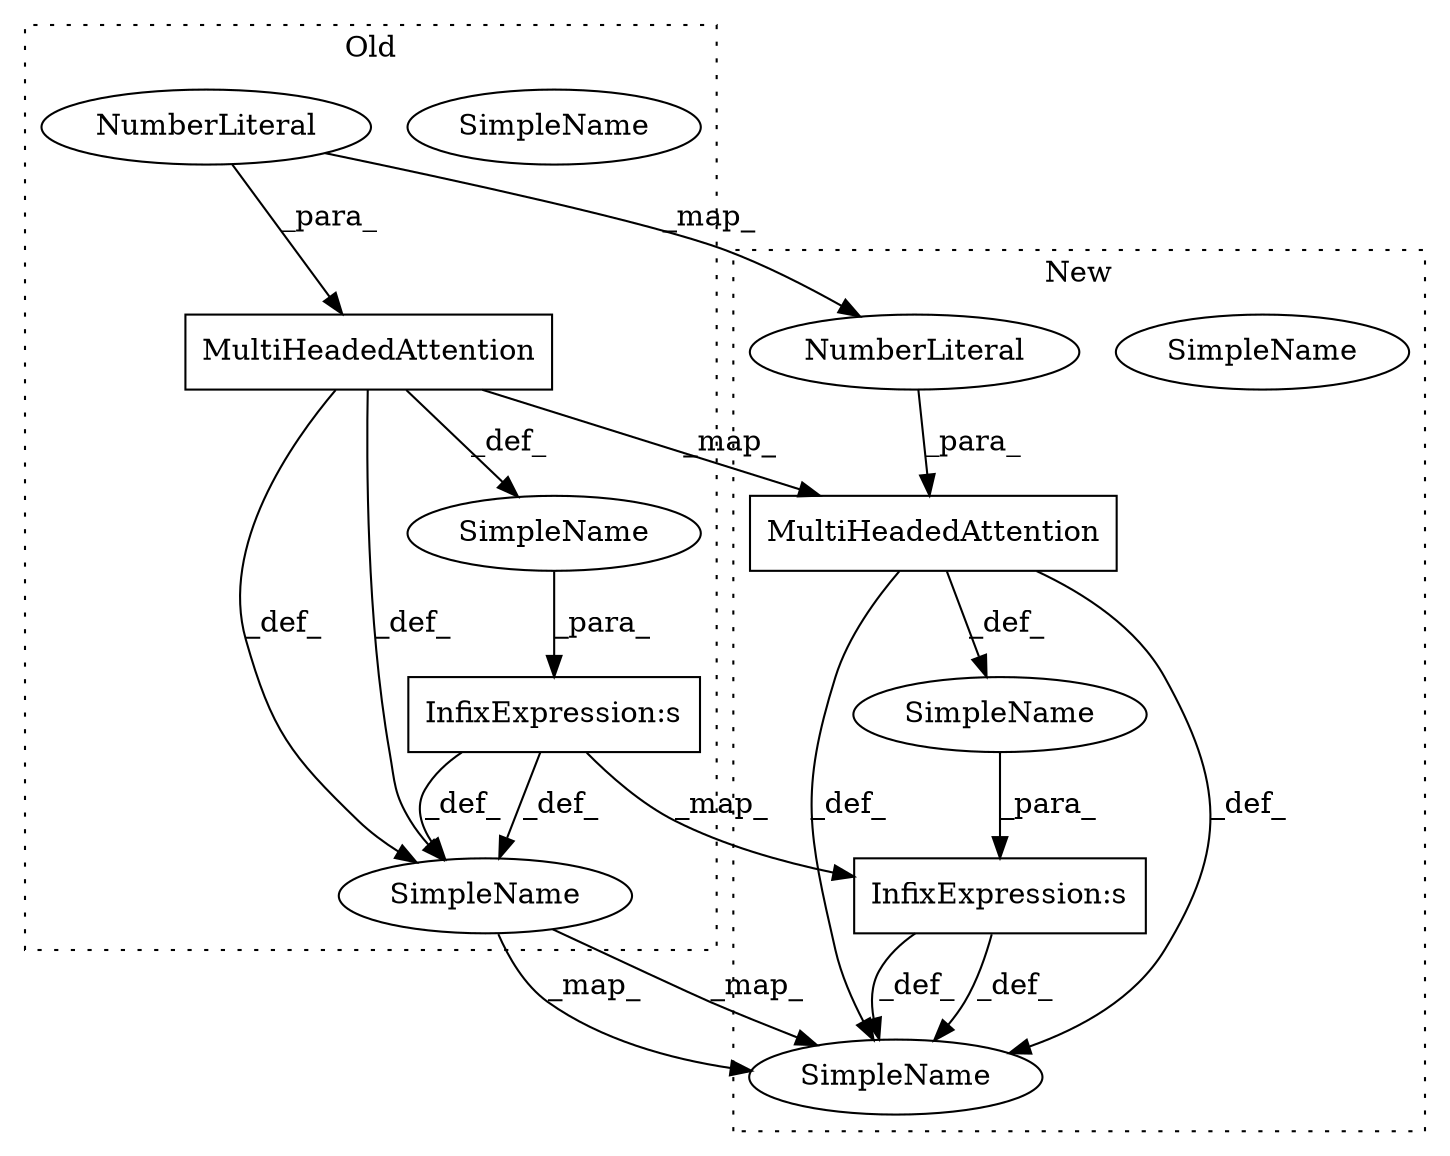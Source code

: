 digraph G {
subgraph cluster0 {
1 [label="MultiHeadedAttention" a="32" s="7175,7203" l="21,1" shape="box"];
5 [label="InfixExpression:s" a="27" s="7162" l="4" shape="box"];
6 [label="SimpleName" a="42" s="" l="" shape="ellipse"];
7 [label="SimpleName" a="42" s="7019" l="5" shape="ellipse"];
10 [label="SimpleName" a="42" s="7019" l="5" shape="ellipse"];
11 [label="NumberLiteral" a="34" s="7202" l="1" shape="ellipse"];
label = "Old";
style="dotted";
}
subgraph cluster1 {
2 [label="MultiHeadedAttention" a="32" s="7333,7361" l="21,1" shape="box"];
3 [label="SimpleName" a="42" s="" l="" shape="ellipse"];
4 [label="InfixExpression:s" a="27" s="7260" l="4" shape="box"];
8 [label="SimpleName" a="42" s="7119" l="5" shape="ellipse"];
9 [label="SimpleName" a="42" s="7119" l="5" shape="ellipse"];
12 [label="NumberLiteral" a="34" s="7360" l="1" shape="ellipse"];
label = "New";
style="dotted";
}
1 -> 6 [label="_def_"];
1 -> 10 [label="_def_"];
1 -> 2 [label="_map_"];
1 -> 10 [label="_def_"];
2 -> 9 [label="_def_"];
2 -> 3 [label="_def_"];
2 -> 9 [label="_def_"];
3 -> 4 [label="_para_"];
4 -> 9 [label="_def_"];
4 -> 9 [label="_def_"];
5 -> 4 [label="_map_"];
5 -> 10 [label="_def_"];
5 -> 10 [label="_def_"];
6 -> 5 [label="_para_"];
10 -> 9 [label="_map_"];
10 -> 9 [label="_map_"];
11 -> 1 [label="_para_"];
11 -> 12 [label="_map_"];
12 -> 2 [label="_para_"];
}